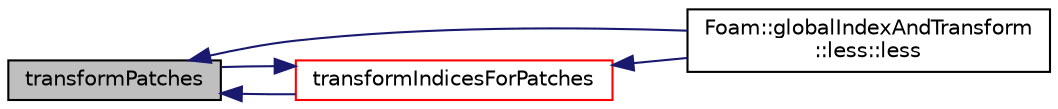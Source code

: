 digraph "transformPatches"
{
  bgcolor="transparent";
  edge [fontname="Helvetica",fontsize="10",labelfontname="Helvetica",labelfontsize="10"];
  node [fontname="Helvetica",fontsize="10",shape=record];
  rankdir="LR";
  Node1750 [label="transformPatches",height=0.2,width=0.4,color="black", fillcolor="grey75", style="filled", fontcolor="black"];
  Node1750 -> Node1751 [dir="back",color="midnightblue",fontsize="10",style="solid",fontname="Helvetica"];
  Node1751 [label="Foam::globalIndexAndTransform\l::less::less",height=0.2,width=0.4,color="black",URL="$a28853.html#a9895380888f2c4618ac4d892dee1d024"];
  Node1750 -> Node1752 [dir="back",color="midnightblue",fontsize="10",style="solid",fontname="Helvetica"];
  Node1752 [label="transformIndicesForPatches",height=0.2,width=0.4,color="red",URL="$a28849.html#a00076648153dc2996ad3ceebc7fd643b",tooltip="Access the all of the indices of the transform. "];
  Node1752 -> Node1751 [dir="back",color="midnightblue",fontsize="10",style="solid",fontname="Helvetica"];
  Node1752 -> Node1750 [dir="back",color="midnightblue",fontsize="10",style="solid",fontname="Helvetica"];
}
